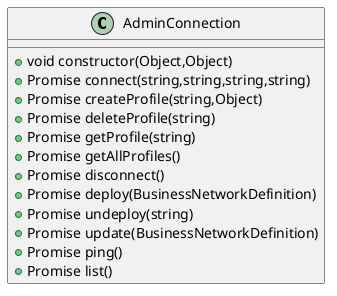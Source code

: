 @startuml
class AdminConnection{
   + void constructor(Object,Object)
   + Promise connect(string,string,string,string)
   + Promise createProfile(string,Object)
   + Promise deleteProfile(string)
   + Promise getProfile(string)
   + Promise getAllProfiles()
   + Promise disconnect()
   + Promise deploy(BusinessNetworkDefinition)
   + Promise undeploy(string)
   + Promise update(BusinessNetworkDefinition)
   + Promise ping()
   + Promise list()
}
@enduml
